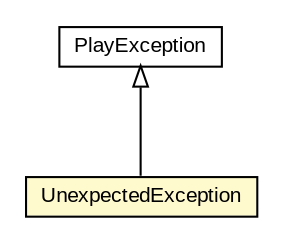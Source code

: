 #!/usr/local/bin/dot
#
# Class diagram 
# Generated by UMLGraph version R5_6-24-gf6e263 (http://www.umlgraph.org/)
#

digraph G {
	edge [fontname="arial",fontsize=10,labelfontname="arial",labelfontsize=10];
	node [fontname="arial",fontsize=10,shape=plaintext];
	nodesep=0.25;
	ranksep=0.5;
	// com.google.code.play2.provider.play22.run.UnexpectedException
	c451 [label=<<table title="com.google.code.play2.provider.play22.run.UnexpectedException" border="0" cellborder="1" cellspacing="0" cellpadding="2" port="p" bgcolor="lemonChiffon" href="./UnexpectedException.html">
		<tr><td><table border="0" cellspacing="0" cellpadding="1">
<tr><td align="center" balign="center"> UnexpectedException </td></tr>
		</table></td></tr>
		</table>>, URL="./UnexpectedException.html", fontname="arial", fontcolor="black", fontsize=10.0];
	//com.google.code.play2.provider.play22.run.UnexpectedException extends play.api.PlayException
	c459:p -> c451:p [dir=back,arrowtail=empty];
	// play.api.PlayException
	c459 [label=<<table title="play.api.PlayException" border="0" cellborder="1" cellspacing="0" cellpadding="2" port="p">
		<tr><td><table border="0" cellspacing="0" cellpadding="1">
<tr><td align="center" balign="center"> PlayException </td></tr>
		</table></td></tr>
		</table>>, URL="null", fontname="arial", fontcolor="black", fontsize=10.0];
}

